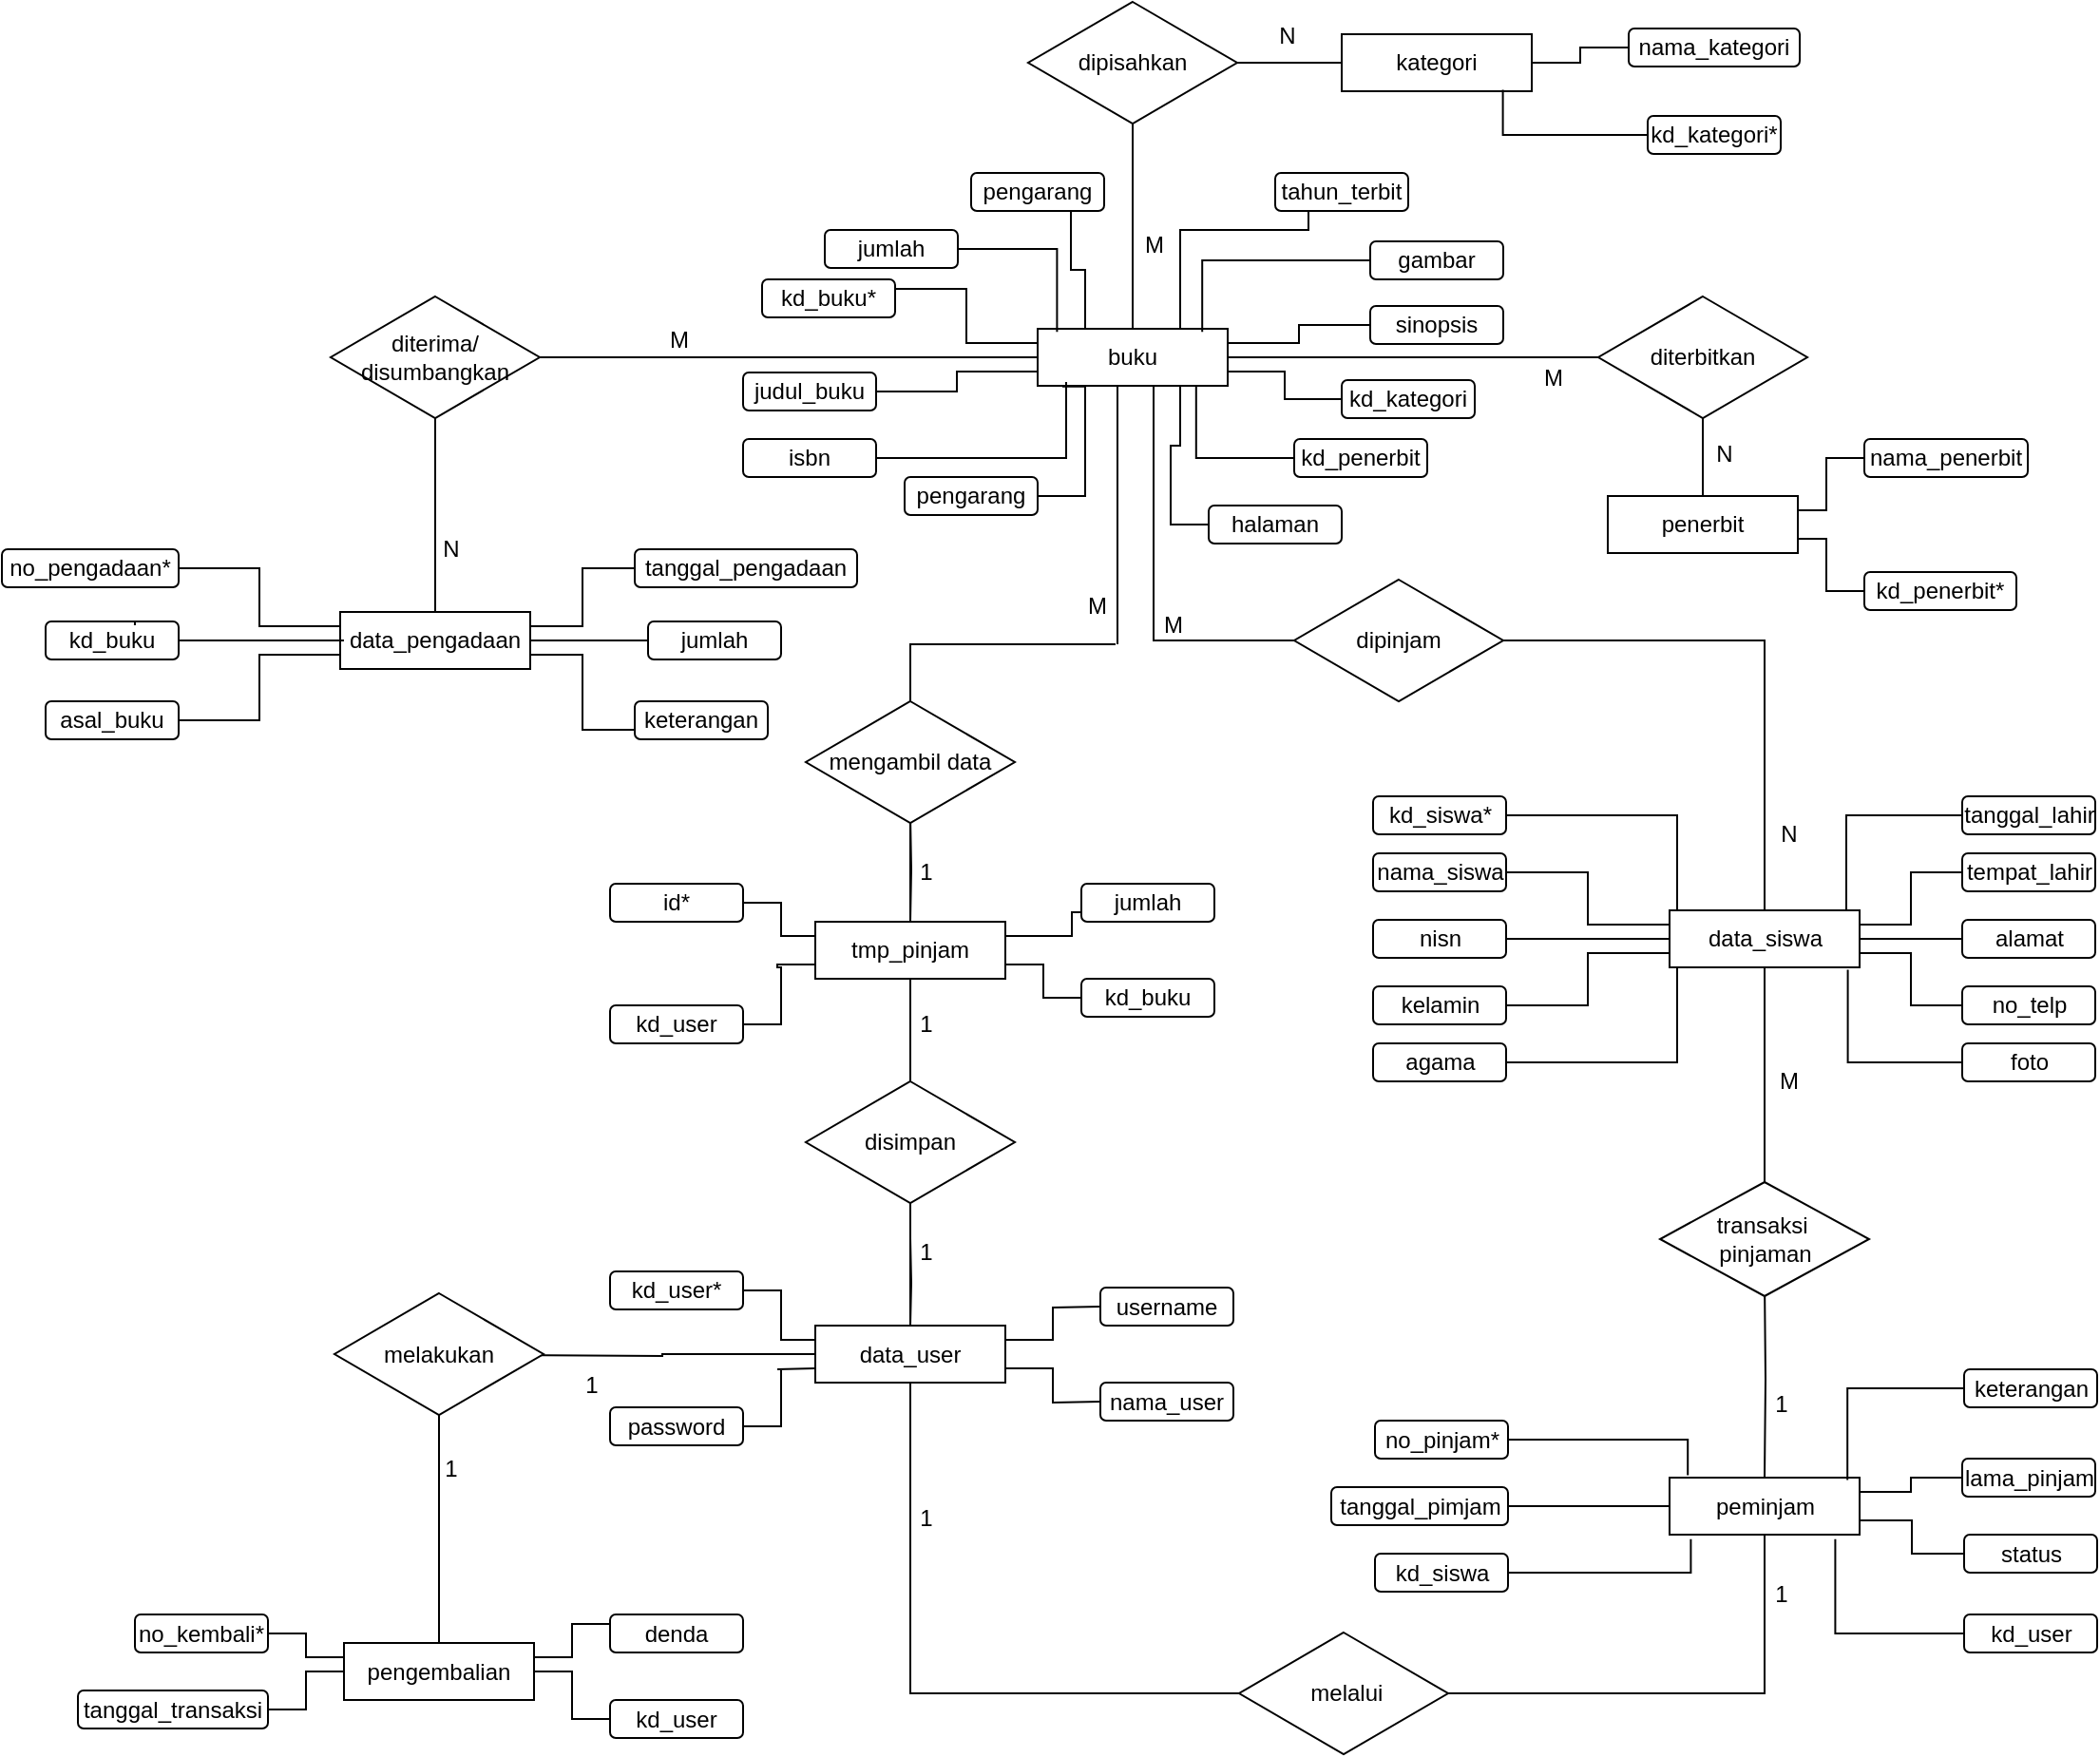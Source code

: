 <mxfile version="15.6.2" type="device"><diagram id="R2lEEEUBdFMjLlhIrx00" name="Page-1"><mxGraphModel dx="1840" dy="600" grid="1" gridSize="10" guides="1" tooltips="1" connect="1" arrows="1" fold="1" page="1" pageScale="1" pageWidth="850" pageHeight="1100" math="0" shadow="0" extFonts="Permanent Marker^https://fonts.googleapis.com/css?family=Permanent+Marker"><root><mxCell id="0"/><mxCell id="1" parent="0"/><mxCell id="CebXeHhQMVpKrzS1CbZh-224" value="penerbit" style="rounded=0;whiteSpace=wrap;html=1;" vertex="1" parent="1"><mxGeometry x="499" y="282" width="100" height="30" as="geometry"/></mxCell><mxCell id="CebXeHhQMVpKrzS1CbZh-225" style="edgeStyle=orthogonalEdgeStyle;rounded=0;orthogonalLoop=1;jettySize=auto;html=1;exitX=0;exitY=0.5;exitDx=0;exitDy=0;entryX=1;entryY=0.25;entryDx=0;entryDy=0;endArrow=none;endFill=0;" edge="1" parent="1" source="CebXeHhQMVpKrzS1CbZh-226" target="CebXeHhQMVpKrzS1CbZh-224"><mxGeometry relative="1" as="geometry"/></mxCell><mxCell id="CebXeHhQMVpKrzS1CbZh-226" value="nama_penerbit" style="rounded=1;whiteSpace=wrap;html=1;" vertex="1" parent="1"><mxGeometry x="634" y="252" width="86" height="20" as="geometry"/></mxCell><mxCell id="CebXeHhQMVpKrzS1CbZh-227" style="edgeStyle=orthogonalEdgeStyle;rounded=0;orthogonalLoop=1;jettySize=auto;html=1;exitX=0;exitY=0.5;exitDx=0;exitDy=0;entryX=1;entryY=0.75;entryDx=0;entryDy=0;endArrow=none;endFill=0;" edge="1" parent="1" source="CebXeHhQMVpKrzS1CbZh-228" target="CebXeHhQMVpKrzS1CbZh-224"><mxGeometry relative="1" as="geometry"/></mxCell><mxCell id="CebXeHhQMVpKrzS1CbZh-228" value="kd_penerbit*" style="rounded=1;whiteSpace=wrap;html=1;" vertex="1" parent="1"><mxGeometry x="634" y="322" width="80" height="20" as="geometry"/></mxCell><mxCell id="CebXeHhQMVpKrzS1CbZh-229" style="edgeStyle=orthogonalEdgeStyle;rounded=0;orthogonalLoop=1;jettySize=auto;html=1;exitX=1;exitY=0.5;exitDx=0;exitDy=0;entryX=0;entryY=0.5;entryDx=0;entryDy=0;endArrow=none;endFill=0;" edge="1" parent="1" source="CebXeHhQMVpKrzS1CbZh-234" target="CebXeHhQMVpKrzS1CbZh-266"><mxGeometry relative="1" as="geometry"/></mxCell><mxCell id="CebXeHhQMVpKrzS1CbZh-230" style="edgeStyle=orthogonalEdgeStyle;rounded=0;orthogonalLoop=1;jettySize=auto;html=1;exitX=0;exitY=0.5;exitDx=0;exitDy=0;entryX=1;entryY=0.5;entryDx=0;entryDy=0;endArrow=none;endFill=0;" edge="1" parent="1" source="CebXeHhQMVpKrzS1CbZh-234" target="CebXeHhQMVpKrzS1CbZh-283"><mxGeometry relative="1" as="geometry"/></mxCell><mxCell id="CebXeHhQMVpKrzS1CbZh-231" style="edgeStyle=orthogonalEdgeStyle;rounded=0;orthogonalLoop=1;jettySize=auto;html=1;exitX=0.5;exitY=0;exitDx=0;exitDy=0;endArrow=none;endFill=0;entryX=0.5;entryY=1;entryDx=0;entryDy=0;" edge="1" parent="1" source="CebXeHhQMVpKrzS1CbZh-234" target="CebXeHhQMVpKrzS1CbZh-267"><mxGeometry relative="1" as="geometry"><mxPoint x="260" y="36" as="targetPoint"/></mxGeometry></mxCell><mxCell id="CebXeHhQMVpKrzS1CbZh-232" style="edgeStyle=orthogonalEdgeStyle;rounded=0;orthogonalLoop=1;jettySize=auto;html=1;exitX=0.75;exitY=1;exitDx=0;exitDy=0;entryX=0;entryY=0.5;entryDx=0;entryDy=0;endArrow=none;endFill=0;" edge="1" parent="1" source="CebXeHhQMVpKrzS1CbZh-234" target="CebXeHhQMVpKrzS1CbZh-239"><mxGeometry relative="1" as="geometry"/></mxCell><mxCell id="CebXeHhQMVpKrzS1CbZh-290" style="edgeStyle=orthogonalEdgeStyle;rounded=0;orthogonalLoop=1;jettySize=auto;html=1;exitX=0.5;exitY=1;exitDx=0;exitDy=0;endArrow=none;endFill=0;" edge="1" parent="1"><mxGeometry relative="1" as="geometry"><mxPoint x="241" y="360" as="targetPoint"/><mxPoint x="241" y="224" as="sourcePoint"/></mxGeometry></mxCell><mxCell id="CebXeHhQMVpKrzS1CbZh-415" style="edgeStyle=orthogonalEdgeStyle;rounded=0;orthogonalLoop=1;jettySize=auto;html=1;exitX=0.5;exitY=1;exitDx=0;exitDy=0;entryX=0;entryY=0.5;entryDx=0;entryDy=0;endArrow=none;endFill=0;" edge="1" parent="1" source="CebXeHhQMVpKrzS1CbZh-234" target="CebXeHhQMVpKrzS1CbZh-285"><mxGeometry relative="1" as="geometry"><Array as="points"><mxPoint x="260" y="224"/><mxPoint x="260" y="358"/></Array></mxGeometry></mxCell><mxCell id="CebXeHhQMVpKrzS1CbZh-234" value="buku" style="rounded=0;whiteSpace=wrap;html=1;" vertex="1" parent="1"><mxGeometry x="199" y="194" width="100" height="30" as="geometry"/></mxCell><mxCell id="CebXeHhQMVpKrzS1CbZh-235" style="edgeStyle=orthogonalEdgeStyle;rounded=0;orthogonalLoop=1;jettySize=auto;html=1;exitX=1;exitY=0.5;exitDx=0;exitDy=0;entryX=0.102;entryY=0.053;entryDx=0;entryDy=0;entryPerimeter=0;endArrow=none;endFill=0;" edge="1" parent="1" source="CebXeHhQMVpKrzS1CbZh-236" target="CebXeHhQMVpKrzS1CbZh-234"><mxGeometry relative="1" as="geometry"/></mxCell><mxCell id="CebXeHhQMVpKrzS1CbZh-236" value="jumlah" style="rounded=1;whiteSpace=wrap;html=1;" vertex="1" parent="1"><mxGeometry x="87" y="142" width="70" height="20" as="geometry"/></mxCell><mxCell id="CebXeHhQMVpKrzS1CbZh-237" style="edgeStyle=orthogonalEdgeStyle;rounded=0;orthogonalLoop=1;jettySize=auto;html=1;exitX=0.75;exitY=1;exitDx=0;exitDy=0;entryX=0.25;entryY=0;entryDx=0;entryDy=0;endArrow=none;endFill=0;" edge="1" parent="1" source="CebXeHhQMVpKrzS1CbZh-238" target="CebXeHhQMVpKrzS1CbZh-234"><mxGeometry relative="1" as="geometry"/></mxCell><mxCell id="CebXeHhQMVpKrzS1CbZh-238" value="pengarang" style="rounded=1;whiteSpace=wrap;html=1;" vertex="1" parent="1"><mxGeometry x="164" y="112" width="70" height="20" as="geometry"/></mxCell><mxCell id="CebXeHhQMVpKrzS1CbZh-239" value="halaman" style="rounded=1;whiteSpace=wrap;html=1;" vertex="1" parent="1"><mxGeometry x="289" y="287" width="70" height="20" as="geometry"/></mxCell><mxCell id="CebXeHhQMVpKrzS1CbZh-240" style="edgeStyle=orthogonalEdgeStyle;rounded=0;orthogonalLoop=1;jettySize=auto;html=1;exitX=0.25;exitY=1;exitDx=0;exitDy=0;entryX=0.75;entryY=0;entryDx=0;entryDy=0;endArrow=none;endFill=0;" edge="1" parent="1" source="CebXeHhQMVpKrzS1CbZh-241" target="CebXeHhQMVpKrzS1CbZh-234"><mxGeometry relative="1" as="geometry"><Array as="points"><mxPoint x="342" y="142"/><mxPoint x="274" y="142"/></Array></mxGeometry></mxCell><mxCell id="CebXeHhQMVpKrzS1CbZh-241" value="tahun_terbit" style="rounded=1;whiteSpace=wrap;html=1;" vertex="1" parent="1"><mxGeometry x="324" y="112" width="70" height="20" as="geometry"/></mxCell><mxCell id="CebXeHhQMVpKrzS1CbZh-242" style="edgeStyle=orthogonalEdgeStyle;rounded=0;orthogonalLoop=1;jettySize=auto;html=1;exitX=0;exitY=0.5;exitDx=0;exitDy=0;entryX=1;entryY=0.75;entryDx=0;entryDy=0;endArrow=none;endFill=0;" edge="1" parent="1" source="CebXeHhQMVpKrzS1CbZh-243" target="CebXeHhQMVpKrzS1CbZh-234"><mxGeometry relative="1" as="geometry"/></mxCell><mxCell id="CebXeHhQMVpKrzS1CbZh-243" value="kd_kategori" style="rounded=1;whiteSpace=wrap;html=1;" vertex="1" parent="1"><mxGeometry x="359" y="221" width="70" height="20" as="geometry"/></mxCell><mxCell id="CebXeHhQMVpKrzS1CbZh-244" style="edgeStyle=orthogonalEdgeStyle;rounded=0;orthogonalLoop=1;jettySize=auto;html=1;exitX=1;exitY=0.25;exitDx=0;exitDy=0;entryX=0;entryY=0.25;entryDx=0;entryDy=0;endArrow=none;endFill=0;" edge="1" parent="1" source="CebXeHhQMVpKrzS1CbZh-245" target="CebXeHhQMVpKrzS1CbZh-234"><mxGeometry relative="1" as="geometry"/></mxCell><mxCell id="CebXeHhQMVpKrzS1CbZh-245" value="kd_buku*" style="rounded=1;whiteSpace=wrap;html=1;" vertex="1" parent="1"><mxGeometry x="54" y="168" width="70" height="20" as="geometry"/></mxCell><mxCell id="CebXeHhQMVpKrzS1CbZh-246" style="edgeStyle=orthogonalEdgeStyle;rounded=0;orthogonalLoop=1;jettySize=auto;html=1;exitX=1;exitY=0.5;exitDx=0;exitDy=0;entryX=0.13;entryY=1.013;entryDx=0;entryDy=0;entryPerimeter=0;endArrow=none;endFill=0;" edge="1" parent="1" source="CebXeHhQMVpKrzS1CbZh-247" target="CebXeHhQMVpKrzS1CbZh-234"><mxGeometry relative="1" as="geometry"><Array as="points"><mxPoint x="224" y="282"/><mxPoint x="224" y="224"/></Array></mxGeometry></mxCell><mxCell id="CebXeHhQMVpKrzS1CbZh-247" value="pengarang" style="rounded=1;whiteSpace=wrap;html=1;" vertex="1" parent="1"><mxGeometry x="129" y="272" width="70" height="20" as="geometry"/></mxCell><mxCell id="CebXeHhQMVpKrzS1CbZh-248" style="edgeStyle=orthogonalEdgeStyle;rounded=0;orthogonalLoop=1;jettySize=auto;html=1;exitX=1;exitY=0.5;exitDx=0;exitDy=0;entryX=0;entryY=0.75;entryDx=0;entryDy=0;endArrow=none;endFill=0;" edge="1" parent="1" source="CebXeHhQMVpKrzS1CbZh-249" target="CebXeHhQMVpKrzS1CbZh-234"><mxGeometry relative="1" as="geometry"/></mxCell><mxCell id="CebXeHhQMVpKrzS1CbZh-249" value="judul_buku" style="rounded=1;whiteSpace=wrap;html=1;" vertex="1" parent="1"><mxGeometry x="44" y="217" width="70" height="20" as="geometry"/></mxCell><mxCell id="CebXeHhQMVpKrzS1CbZh-250" style="edgeStyle=orthogonalEdgeStyle;rounded=0;orthogonalLoop=1;jettySize=auto;html=1;exitX=1;exitY=0.5;exitDx=0;exitDy=0;entryX=0.15;entryY=0.933;entryDx=0;entryDy=0;entryPerimeter=0;endArrow=none;endFill=0;" edge="1" parent="1" source="CebXeHhQMVpKrzS1CbZh-251" target="CebXeHhQMVpKrzS1CbZh-234"><mxGeometry relative="1" as="geometry"/></mxCell><mxCell id="CebXeHhQMVpKrzS1CbZh-251" value="isbn" style="rounded=1;whiteSpace=wrap;html=1;" vertex="1" parent="1"><mxGeometry x="44" y="252" width="70" height="20" as="geometry"/></mxCell><mxCell id="CebXeHhQMVpKrzS1CbZh-252" style="edgeStyle=orthogonalEdgeStyle;rounded=0;orthogonalLoop=1;jettySize=auto;html=1;exitX=0.5;exitY=1;exitDx=0;exitDy=0;endArrow=none;endFill=0;" edge="1" parent="1" source="CebXeHhQMVpKrzS1CbZh-247" target="CebXeHhQMVpKrzS1CbZh-247"><mxGeometry relative="1" as="geometry"/></mxCell><mxCell id="CebXeHhQMVpKrzS1CbZh-253" style="edgeStyle=orthogonalEdgeStyle;rounded=0;orthogonalLoop=1;jettySize=auto;html=1;exitX=0;exitY=0.5;exitDx=0;exitDy=0;entryX=0.866;entryY=0.053;entryDx=0;entryDy=0;entryPerimeter=0;endArrow=none;endFill=0;" edge="1" parent="1" source="CebXeHhQMVpKrzS1CbZh-254" target="CebXeHhQMVpKrzS1CbZh-234"><mxGeometry relative="1" as="geometry"/></mxCell><mxCell id="CebXeHhQMVpKrzS1CbZh-254" value="gambar" style="rounded=1;whiteSpace=wrap;html=1;" vertex="1" parent="1"><mxGeometry x="374" y="148" width="70" height="20" as="geometry"/></mxCell><mxCell id="CebXeHhQMVpKrzS1CbZh-255" style="edgeStyle=orthogonalEdgeStyle;rounded=0;orthogonalLoop=1;jettySize=auto;html=1;exitX=0;exitY=0.5;exitDx=0;exitDy=0;entryX=0.834;entryY=0.987;entryDx=0;entryDy=0;entryPerimeter=0;endArrow=none;endFill=0;" edge="1" parent="1" source="CebXeHhQMVpKrzS1CbZh-256" target="CebXeHhQMVpKrzS1CbZh-234"><mxGeometry relative="1" as="geometry"/></mxCell><mxCell id="CebXeHhQMVpKrzS1CbZh-256" value="kd_penerbit" style="rounded=1;whiteSpace=wrap;html=1;" vertex="1" parent="1"><mxGeometry x="334" y="252" width="70" height="20" as="geometry"/></mxCell><mxCell id="CebXeHhQMVpKrzS1CbZh-257" style="edgeStyle=orthogonalEdgeStyle;rounded=0;orthogonalLoop=1;jettySize=auto;html=1;exitX=0;exitY=0.5;exitDx=0;exitDy=0;entryX=1;entryY=0.25;entryDx=0;entryDy=0;endArrow=none;endFill=0;" edge="1" parent="1" source="CebXeHhQMVpKrzS1CbZh-258" target="CebXeHhQMVpKrzS1CbZh-234"><mxGeometry relative="1" as="geometry"/></mxCell><mxCell id="CebXeHhQMVpKrzS1CbZh-258" value="sinopsis" style="rounded=1;whiteSpace=wrap;html=1;" vertex="1" parent="1"><mxGeometry x="374" y="182" width="70" height="20" as="geometry"/></mxCell><mxCell id="CebXeHhQMVpKrzS1CbZh-259" style="edgeStyle=orthogonalEdgeStyle;rounded=0;orthogonalLoop=1;jettySize=auto;html=1;exitX=0;exitY=0.5;exitDx=0;exitDy=0;endArrow=none;endFill=0;" edge="1" parent="1" source="CebXeHhQMVpKrzS1CbZh-260" target="CebXeHhQMVpKrzS1CbZh-267"><mxGeometry relative="1" as="geometry"/></mxCell><mxCell id="CebXeHhQMVpKrzS1CbZh-260" value="kategori" style="rounded=0;whiteSpace=wrap;html=1;" vertex="1" parent="1"><mxGeometry x="359" y="39" width="100" height="30" as="geometry"/></mxCell><mxCell id="CebXeHhQMVpKrzS1CbZh-261" style="edgeStyle=orthogonalEdgeStyle;rounded=0;orthogonalLoop=1;jettySize=auto;html=1;exitX=0;exitY=0.5;exitDx=0;exitDy=0;entryX=1;entryY=0.5;entryDx=0;entryDy=0;endArrow=none;endFill=0;" edge="1" parent="1" source="CebXeHhQMVpKrzS1CbZh-262" target="CebXeHhQMVpKrzS1CbZh-260"><mxGeometry relative="1" as="geometry"/></mxCell><mxCell id="CebXeHhQMVpKrzS1CbZh-262" value="nama_kategori" style="rounded=1;whiteSpace=wrap;html=1;" vertex="1" parent="1"><mxGeometry x="510" y="36" width="90" height="20" as="geometry"/></mxCell><mxCell id="CebXeHhQMVpKrzS1CbZh-263" style="edgeStyle=orthogonalEdgeStyle;rounded=0;orthogonalLoop=1;jettySize=auto;html=1;exitX=0;exitY=0.5;exitDx=0;exitDy=0;entryX=0.848;entryY=0.973;entryDx=0;entryDy=0;entryPerimeter=0;endArrow=none;endFill=0;" edge="1" parent="1" source="CebXeHhQMVpKrzS1CbZh-264" target="CebXeHhQMVpKrzS1CbZh-260"><mxGeometry relative="1" as="geometry"/></mxCell><mxCell id="CebXeHhQMVpKrzS1CbZh-264" value="kd_kategori*" style="rounded=1;whiteSpace=wrap;html=1;" vertex="1" parent="1"><mxGeometry x="520" y="82" width="70" height="20" as="geometry"/></mxCell><mxCell id="CebXeHhQMVpKrzS1CbZh-265" style="edgeStyle=orthogonalEdgeStyle;rounded=0;orthogonalLoop=1;jettySize=auto;html=1;exitX=0.5;exitY=1;exitDx=0;exitDy=0;endArrow=none;endFill=0;" edge="1" parent="1" source="CebXeHhQMVpKrzS1CbZh-266" target="CebXeHhQMVpKrzS1CbZh-224"><mxGeometry relative="1" as="geometry"/></mxCell><mxCell id="CebXeHhQMVpKrzS1CbZh-266" value="diterbitkan" style="rhombus;whiteSpace=wrap;html=1;" vertex="1" parent="1"><mxGeometry x="494" y="177" width="110" height="64" as="geometry"/></mxCell><mxCell id="CebXeHhQMVpKrzS1CbZh-267" value="dipisahkan" style="rhombus;whiteSpace=wrap;html=1;" vertex="1" parent="1"><mxGeometry x="194" y="22" width="110" height="64" as="geometry"/></mxCell><mxCell id="CebXeHhQMVpKrzS1CbZh-268" value="data_pengadaan" style="rounded=0;whiteSpace=wrap;html=1;" vertex="1" parent="1"><mxGeometry x="-168" y="343" width="100" height="30" as="geometry"/></mxCell><mxCell id="CebXeHhQMVpKrzS1CbZh-269" style="edgeStyle=orthogonalEdgeStyle;rounded=0;orthogonalLoop=1;jettySize=auto;html=1;exitX=1;exitY=0.5;exitDx=0;exitDy=0;entryX=0;entryY=0.25;entryDx=0;entryDy=0;endArrow=none;endFill=0;" edge="1" parent="1" source="CebXeHhQMVpKrzS1CbZh-270" target="CebXeHhQMVpKrzS1CbZh-268"><mxGeometry relative="1" as="geometry"/></mxCell><mxCell id="CebXeHhQMVpKrzS1CbZh-270" value="no_pengadaan*" style="rounded=1;whiteSpace=wrap;html=1;" vertex="1" parent="1"><mxGeometry x="-346" y="310" width="93" height="20" as="geometry"/></mxCell><mxCell id="CebXeHhQMVpKrzS1CbZh-271" style="edgeStyle=orthogonalEdgeStyle;rounded=0;orthogonalLoop=1;jettySize=auto;html=1;exitX=1;exitY=0.5;exitDx=0;exitDy=0;endArrow=none;endFill=0;" edge="1" parent="1" source="CebXeHhQMVpKrzS1CbZh-272"><mxGeometry relative="1" as="geometry"><mxPoint x="-166" y="358" as="targetPoint"/></mxGeometry></mxCell><mxCell id="CebXeHhQMVpKrzS1CbZh-272" value="kd_buku" style="rounded=1;whiteSpace=wrap;html=1;" vertex="1" parent="1"><mxGeometry x="-323" y="348" width="70" height="20" as="geometry"/></mxCell><mxCell id="CebXeHhQMVpKrzS1CbZh-273" style="edgeStyle=orthogonalEdgeStyle;rounded=0;orthogonalLoop=1;jettySize=auto;html=1;exitX=1;exitY=0.5;exitDx=0;exitDy=0;entryX=0;entryY=0.75;entryDx=0;entryDy=0;endArrow=none;endFill=0;" edge="1" parent="1" source="CebXeHhQMVpKrzS1CbZh-274" target="CebXeHhQMVpKrzS1CbZh-268"><mxGeometry relative="1" as="geometry"/></mxCell><mxCell id="CebXeHhQMVpKrzS1CbZh-274" value="asal_buku" style="rounded=1;whiteSpace=wrap;html=1;" vertex="1" parent="1"><mxGeometry x="-323" y="390" width="70" height="20" as="geometry"/></mxCell><mxCell id="CebXeHhQMVpKrzS1CbZh-275" style="edgeStyle=orthogonalEdgeStyle;rounded=0;orthogonalLoop=1;jettySize=auto;html=1;exitX=0;exitY=0.5;exitDx=0;exitDy=0;entryX=1;entryY=0.25;entryDx=0;entryDy=0;endArrow=none;endFill=0;" edge="1" parent="1" source="CebXeHhQMVpKrzS1CbZh-276" target="CebXeHhQMVpKrzS1CbZh-268"><mxGeometry relative="1" as="geometry"/></mxCell><mxCell id="CebXeHhQMVpKrzS1CbZh-276" value="tanggal_pengadaan" style="rounded=1;whiteSpace=wrap;html=1;" vertex="1" parent="1"><mxGeometry x="-13" y="310" width="117" height="20" as="geometry"/></mxCell><mxCell id="CebXeHhQMVpKrzS1CbZh-277" style="edgeStyle=orthogonalEdgeStyle;rounded=0;orthogonalLoop=1;jettySize=auto;html=1;exitX=0;exitY=0.5;exitDx=0;exitDy=0;entryX=1;entryY=0.5;entryDx=0;entryDy=0;endArrow=none;endFill=0;" edge="1" parent="1" source="CebXeHhQMVpKrzS1CbZh-278" target="CebXeHhQMVpKrzS1CbZh-268"><mxGeometry relative="1" as="geometry"/></mxCell><mxCell id="CebXeHhQMVpKrzS1CbZh-278" value="jumlah" style="rounded=1;whiteSpace=wrap;html=1;" vertex="1" parent="1"><mxGeometry x="-6" y="348" width="70" height="20" as="geometry"/></mxCell><mxCell id="CebXeHhQMVpKrzS1CbZh-279" style="edgeStyle=orthogonalEdgeStyle;rounded=0;orthogonalLoop=1;jettySize=auto;html=1;exitX=0;exitY=0.75;exitDx=0;exitDy=0;entryX=1;entryY=0.75;entryDx=0;entryDy=0;endArrow=none;endFill=0;" edge="1" parent="1" source="CebXeHhQMVpKrzS1CbZh-280" target="CebXeHhQMVpKrzS1CbZh-268"><mxGeometry relative="1" as="geometry"/></mxCell><mxCell id="CebXeHhQMVpKrzS1CbZh-280" value="keterangan" style="rounded=1;whiteSpace=wrap;html=1;" vertex="1" parent="1"><mxGeometry x="-13" y="390" width="70" height="20" as="geometry"/></mxCell><mxCell id="CebXeHhQMVpKrzS1CbZh-281" style="edgeStyle=orthogonalEdgeStyle;rounded=0;orthogonalLoop=1;jettySize=auto;html=1;exitX=0.75;exitY=0;exitDx=0;exitDy=0;entryX=0.671;entryY=0.1;entryDx=0;entryDy=0;entryPerimeter=0;endArrow=none;endFill=0;" edge="1" parent="1" source="CebXeHhQMVpKrzS1CbZh-272" target="CebXeHhQMVpKrzS1CbZh-272"><mxGeometry relative="1" as="geometry"/></mxCell><mxCell id="CebXeHhQMVpKrzS1CbZh-282" style="edgeStyle=orthogonalEdgeStyle;rounded=0;orthogonalLoop=1;jettySize=auto;html=1;exitX=0.5;exitY=1;exitDx=0;exitDy=0;endArrow=none;endFill=0;" edge="1" parent="1" source="CebXeHhQMVpKrzS1CbZh-283" target="CebXeHhQMVpKrzS1CbZh-268"><mxGeometry relative="1" as="geometry"/></mxCell><mxCell id="CebXeHhQMVpKrzS1CbZh-283" value="diterima/&lt;br&gt;disumbangkan" style="rhombus;whiteSpace=wrap;html=1;" vertex="1" parent="1"><mxGeometry x="-173" y="177" width="110" height="64" as="geometry"/></mxCell><mxCell id="CebXeHhQMVpKrzS1CbZh-284" style="edgeStyle=orthogonalEdgeStyle;rounded=0;orthogonalLoop=1;jettySize=auto;html=1;exitX=0.5;exitY=1;exitDx=0;exitDy=0;endArrow=none;endFill=0;" edge="1" parent="1" source="CebXeHhQMVpKrzS1CbZh-239" target="CebXeHhQMVpKrzS1CbZh-239"><mxGeometry relative="1" as="geometry"/></mxCell><mxCell id="CebXeHhQMVpKrzS1CbZh-344" style="edgeStyle=orthogonalEdgeStyle;rounded=0;orthogonalLoop=1;jettySize=auto;html=1;exitX=1;exitY=0.5;exitDx=0;exitDy=0;entryX=0.5;entryY=0;entryDx=0;entryDy=0;endArrow=none;endFill=0;" edge="1" parent="1" source="CebXeHhQMVpKrzS1CbZh-285" target="CebXeHhQMVpKrzS1CbZh-305"><mxGeometry relative="1" as="geometry"/></mxCell><mxCell id="CebXeHhQMVpKrzS1CbZh-285" value="dipinjam" style="rhombus;whiteSpace=wrap;html=1;" vertex="1" parent="1"><mxGeometry x="334" y="326" width="110" height="64" as="geometry"/></mxCell><mxCell id="CebXeHhQMVpKrzS1CbZh-366" style="edgeStyle=orthogonalEdgeStyle;rounded=0;orthogonalLoop=1;jettySize=auto;html=1;exitX=0.5;exitY=1;exitDx=0;exitDy=0;entryX=0.5;entryY=0;entryDx=0;entryDy=0;endArrow=none;endFill=0;" edge="1" parent="1" source="CebXeHhQMVpKrzS1CbZh-292" target="CebXeHhQMVpKrzS1CbZh-365"><mxGeometry relative="1" as="geometry"/></mxCell><mxCell id="CebXeHhQMVpKrzS1CbZh-398" value="" style="edgeStyle=orthogonalEdgeStyle;rounded=0;orthogonalLoop=1;jettySize=auto;html=1;endArrow=none;endFill=0;" edge="1" parent="1" source="CebXeHhQMVpKrzS1CbZh-292" target="CebXeHhQMVpKrzS1CbZh-300"><mxGeometry relative="1" as="geometry"/></mxCell><mxCell id="CebXeHhQMVpKrzS1CbZh-292" value="tmp_pinjam" style="rounded=0;whiteSpace=wrap;html=1;" vertex="1" parent="1"><mxGeometry x="82" y="506" width="100" height="30" as="geometry"/></mxCell><mxCell id="CebXeHhQMVpKrzS1CbZh-400" style="edgeStyle=orthogonalEdgeStyle;rounded=0;orthogonalLoop=1;jettySize=auto;html=1;exitX=1;exitY=0.5;exitDx=0;exitDy=0;entryX=0;entryY=0.25;entryDx=0;entryDy=0;endArrow=none;endFill=0;" edge="1" parent="1" source="CebXeHhQMVpKrzS1CbZh-294" target="CebXeHhQMVpKrzS1CbZh-292"><mxGeometry relative="1" as="geometry"/></mxCell><mxCell id="CebXeHhQMVpKrzS1CbZh-294" value="id*" style="rounded=1;whiteSpace=wrap;html=1;" vertex="1" parent="1"><mxGeometry x="-26" y="486" width="70" height="20" as="geometry"/></mxCell><mxCell id="CebXeHhQMVpKrzS1CbZh-401" style="edgeStyle=orthogonalEdgeStyle;rounded=0;orthogonalLoop=1;jettySize=auto;html=1;exitX=1;exitY=0.5;exitDx=0;exitDy=0;entryX=0;entryY=0.75;entryDx=0;entryDy=0;endArrow=none;endFill=0;" edge="1" parent="1" source="CebXeHhQMVpKrzS1CbZh-295" target="CebXeHhQMVpKrzS1CbZh-292"><mxGeometry relative="1" as="geometry"/></mxCell><mxCell id="CebXeHhQMVpKrzS1CbZh-295" value="kd_user" style="rounded=1;whiteSpace=wrap;html=1;" vertex="1" parent="1"><mxGeometry x="-26" y="550" width="70" height="20" as="geometry"/></mxCell><mxCell id="CebXeHhQMVpKrzS1CbZh-296" style="edgeStyle=orthogonalEdgeStyle;rounded=0;orthogonalLoop=1;jettySize=auto;html=1;exitX=0;exitY=0.25;exitDx=0;exitDy=0;entryX=1;entryY=0.25;entryDx=0;entryDy=0;endArrow=none;endFill=0;" edge="1" parent="1" source="CebXeHhQMVpKrzS1CbZh-297" target="CebXeHhQMVpKrzS1CbZh-292"><mxGeometry relative="1" as="geometry"><Array as="points"><mxPoint x="252" y="501"/><mxPoint x="217" y="501"/><mxPoint x="217" y="514"/></Array></mxGeometry></mxCell><mxCell id="CebXeHhQMVpKrzS1CbZh-297" value="jumlah" style="rounded=1;whiteSpace=wrap;html=1;" vertex="1" parent="1"><mxGeometry x="222" y="486" width="70" height="20" as="geometry"/></mxCell><mxCell id="CebXeHhQMVpKrzS1CbZh-298" style="edgeStyle=orthogonalEdgeStyle;rounded=0;orthogonalLoop=1;jettySize=auto;html=1;exitX=0;exitY=0.5;exitDx=0;exitDy=0;entryX=1;entryY=0.75;entryDx=0;entryDy=0;endArrow=none;endFill=0;" edge="1" parent="1" source="CebXeHhQMVpKrzS1CbZh-299" target="CebXeHhQMVpKrzS1CbZh-292"><mxGeometry relative="1" as="geometry"/></mxCell><mxCell id="CebXeHhQMVpKrzS1CbZh-299" value="kd_buku" style="rounded=1;whiteSpace=wrap;html=1;" vertex="1" parent="1"><mxGeometry x="222" y="536" width="70" height="20" as="geometry"/></mxCell><mxCell id="CebXeHhQMVpKrzS1CbZh-301" style="edgeStyle=orthogonalEdgeStyle;rounded=0;orthogonalLoop=1;jettySize=auto;html=1;exitX=0.5;exitY=1;exitDx=0;exitDy=0;entryX=0.5;entryY=0;entryDx=0;entryDy=0;endArrow=none;endFill=0;" edge="1" parent="1" target="CebXeHhQMVpKrzS1CbZh-292"><mxGeometry relative="1" as="geometry"><mxPoint x="132" y="450" as="sourcePoint"/></mxGeometry></mxCell><mxCell id="CebXeHhQMVpKrzS1CbZh-302" style="edgeStyle=orthogonalEdgeStyle;rounded=0;orthogonalLoop=1;jettySize=auto;html=1;exitX=0.5;exitY=0;exitDx=0;exitDy=0;endArrow=none;endFill=0;" edge="1" parent="1" source="CebXeHhQMVpKrzS1CbZh-300"><mxGeometry relative="1" as="geometry"><mxPoint x="240" y="360" as="targetPoint"/><Array as="points"><mxPoint x="132" y="360"/></Array></mxGeometry></mxCell><mxCell id="CebXeHhQMVpKrzS1CbZh-300" value="mengambil data" style="rhombus;whiteSpace=wrap;html=1;" vertex="1" parent="1"><mxGeometry x="77" y="390" width="110" height="64" as="geometry"/></mxCell><mxCell id="CebXeHhQMVpKrzS1CbZh-303" style="edgeStyle=orthogonalEdgeStyle;rounded=0;orthogonalLoop=1;jettySize=auto;html=1;exitX=0.5;exitY=1;exitDx=0;exitDy=0;endArrow=none;endFill=0;startArrow=none;" edge="1" parent="1" source="CebXeHhQMVpKrzS1CbZh-305"><mxGeometry relative="1" as="geometry"><mxPoint x="580.5" y="510" as="targetPoint"/></mxGeometry></mxCell><mxCell id="CebXeHhQMVpKrzS1CbZh-304" style="edgeStyle=orthogonalEdgeStyle;rounded=0;orthogonalLoop=1;jettySize=auto;html=1;entryX=0.5;entryY=0;entryDx=0;entryDy=0;endArrow=none;endFill=0;" edge="1" parent="1" source="CebXeHhQMVpKrzS1CbZh-305" target="CebXeHhQMVpKrzS1CbZh-327"><mxGeometry relative="1" as="geometry"/></mxCell><mxCell id="CebXeHhQMVpKrzS1CbZh-305" value="data_siswa" style="rounded=0;whiteSpace=wrap;html=1;" vertex="1" parent="1"><mxGeometry x="531.5" y="500" width="100" height="30" as="geometry"/></mxCell><mxCell id="CebXeHhQMVpKrzS1CbZh-306" style="edgeStyle=orthogonalEdgeStyle;rounded=0;orthogonalLoop=1;jettySize=auto;html=1;exitX=1;exitY=0.5;exitDx=0;exitDy=0;endArrow=none;endFill=0;" edge="1" parent="1" source="CebXeHhQMVpKrzS1CbZh-307"><mxGeometry relative="1" as="geometry"><mxPoint x="535.5" y="500" as="targetPoint"/><Array as="points"><mxPoint x="535.5" y="450"/></Array></mxGeometry></mxCell><mxCell id="CebXeHhQMVpKrzS1CbZh-307" value="kd_siswa*" style="rounded=1;whiteSpace=wrap;html=1;" vertex="1" parent="1"><mxGeometry x="375.5" y="440" width="70" height="20" as="geometry"/></mxCell><mxCell id="CebXeHhQMVpKrzS1CbZh-308" style="edgeStyle=orthogonalEdgeStyle;rounded=0;orthogonalLoop=1;jettySize=auto;html=1;exitX=1;exitY=0.5;exitDx=0;exitDy=0;endArrow=none;endFill=0;" edge="1" parent="1" source="CebXeHhQMVpKrzS1CbZh-309" target="CebXeHhQMVpKrzS1CbZh-305"><mxGeometry relative="1" as="geometry"/></mxCell><mxCell id="CebXeHhQMVpKrzS1CbZh-309" value="nisn" style="rounded=1;whiteSpace=wrap;html=1;" vertex="1" parent="1"><mxGeometry x="375.5" y="505" width="70" height="20" as="geometry"/></mxCell><mxCell id="CebXeHhQMVpKrzS1CbZh-310" style="edgeStyle=orthogonalEdgeStyle;rounded=0;orthogonalLoop=1;jettySize=auto;html=1;exitX=1;exitY=0.5;exitDx=0;exitDy=0;entryX=0;entryY=0.75;entryDx=0;entryDy=0;endArrow=none;endFill=0;" edge="1" parent="1" source="CebXeHhQMVpKrzS1CbZh-311" target="CebXeHhQMVpKrzS1CbZh-305"><mxGeometry relative="1" as="geometry"/></mxCell><mxCell id="CebXeHhQMVpKrzS1CbZh-311" value="kelamin" style="rounded=1;whiteSpace=wrap;html=1;" vertex="1" parent="1"><mxGeometry x="375.5" y="540" width="70" height="20" as="geometry"/></mxCell><mxCell id="CebXeHhQMVpKrzS1CbZh-312" style="edgeStyle=orthogonalEdgeStyle;rounded=0;orthogonalLoop=1;jettySize=auto;html=1;exitX=1;exitY=0.5;exitDx=0;exitDy=0;entryX=0;entryY=1;entryDx=0;entryDy=0;endArrow=none;endFill=0;" edge="1" parent="1" source="CebXeHhQMVpKrzS1CbZh-313" target="CebXeHhQMVpKrzS1CbZh-305"><mxGeometry relative="1" as="geometry"><Array as="points"><mxPoint x="535.5" y="580"/><mxPoint x="535.5" y="530"/></Array></mxGeometry></mxCell><mxCell id="CebXeHhQMVpKrzS1CbZh-313" value="agama" style="rounded=1;whiteSpace=wrap;html=1;" vertex="1" parent="1"><mxGeometry x="375.5" y="570" width="70" height="20" as="geometry"/></mxCell><mxCell id="CebXeHhQMVpKrzS1CbZh-314" style="edgeStyle=orthogonalEdgeStyle;rounded=0;orthogonalLoop=1;jettySize=auto;html=1;exitX=1;exitY=0.5;exitDx=0;exitDy=0;entryX=0;entryY=0.25;entryDx=0;entryDy=0;endArrow=none;endFill=0;" edge="1" parent="1" source="CebXeHhQMVpKrzS1CbZh-315" target="CebXeHhQMVpKrzS1CbZh-305"><mxGeometry relative="1" as="geometry"/></mxCell><mxCell id="CebXeHhQMVpKrzS1CbZh-315" value="nama_siswa" style="rounded=1;whiteSpace=wrap;html=1;" vertex="1" parent="1"><mxGeometry x="375.5" y="470" width="70" height="20" as="geometry"/></mxCell><mxCell id="CebXeHhQMVpKrzS1CbZh-316" style="edgeStyle=orthogonalEdgeStyle;rounded=0;orthogonalLoop=1;jettySize=auto;html=1;exitX=0;exitY=0.5;exitDx=0;exitDy=0;entryX=1;entryY=0.5;entryDx=0;entryDy=0;endArrow=none;endFill=0;" edge="1" parent="1" source="CebXeHhQMVpKrzS1CbZh-317" target="CebXeHhQMVpKrzS1CbZh-305"><mxGeometry relative="1" as="geometry"/></mxCell><mxCell id="CebXeHhQMVpKrzS1CbZh-317" value="alamat" style="rounded=1;whiteSpace=wrap;html=1;" vertex="1" parent="1"><mxGeometry x="685.5" y="505" width="70" height="20" as="geometry"/></mxCell><mxCell id="CebXeHhQMVpKrzS1CbZh-318" style="edgeStyle=orthogonalEdgeStyle;rounded=0;orthogonalLoop=1;jettySize=auto;html=1;exitX=0;exitY=0.5;exitDx=0;exitDy=0;entryX=1;entryY=0.25;entryDx=0;entryDy=0;endArrow=none;endFill=0;" edge="1" parent="1" source="CebXeHhQMVpKrzS1CbZh-319" target="CebXeHhQMVpKrzS1CbZh-305"><mxGeometry relative="1" as="geometry"/></mxCell><mxCell id="CebXeHhQMVpKrzS1CbZh-319" value="tempat_lahir" style="rounded=1;whiteSpace=wrap;html=1;" vertex="1" parent="1"><mxGeometry x="685.5" y="470" width="70" height="20" as="geometry"/></mxCell><mxCell id="CebXeHhQMVpKrzS1CbZh-320" style="edgeStyle=orthogonalEdgeStyle;rounded=0;orthogonalLoop=1;jettySize=auto;html=1;exitX=0;exitY=0.5;exitDx=0;exitDy=0;entryX=0.93;entryY=0;entryDx=0;entryDy=0;entryPerimeter=0;endArrow=none;endFill=0;" edge="1" parent="1" source="CebXeHhQMVpKrzS1CbZh-321" target="CebXeHhQMVpKrzS1CbZh-305"><mxGeometry relative="1" as="geometry"/></mxCell><mxCell id="CebXeHhQMVpKrzS1CbZh-321" value="tanggal_lahir" style="rounded=1;whiteSpace=wrap;html=1;" vertex="1" parent="1"><mxGeometry x="685.5" y="440" width="70" height="20" as="geometry"/></mxCell><mxCell id="CebXeHhQMVpKrzS1CbZh-322" style="edgeStyle=orthogonalEdgeStyle;rounded=0;orthogonalLoop=1;jettySize=auto;html=1;exitX=0;exitY=0.5;exitDx=0;exitDy=0;entryX=1;entryY=0.75;entryDx=0;entryDy=0;endArrow=none;endFill=0;" edge="1" parent="1" source="CebXeHhQMVpKrzS1CbZh-323" target="CebXeHhQMVpKrzS1CbZh-305"><mxGeometry relative="1" as="geometry"/></mxCell><mxCell id="CebXeHhQMVpKrzS1CbZh-323" value="no_telp" style="rounded=1;whiteSpace=wrap;html=1;" vertex="1" parent="1"><mxGeometry x="685.5" y="540" width="70" height="20" as="geometry"/></mxCell><mxCell id="CebXeHhQMVpKrzS1CbZh-324" style="edgeStyle=orthogonalEdgeStyle;rounded=0;orthogonalLoop=1;jettySize=auto;html=1;exitX=0;exitY=0.5;exitDx=0;exitDy=0;entryX=0.938;entryY=1.04;entryDx=0;entryDy=0;entryPerimeter=0;endArrow=none;endFill=0;" edge="1" parent="1" source="CebXeHhQMVpKrzS1CbZh-325" target="CebXeHhQMVpKrzS1CbZh-305"><mxGeometry relative="1" as="geometry"/></mxCell><mxCell id="CebXeHhQMVpKrzS1CbZh-325" value="foto" style="rounded=1;whiteSpace=wrap;html=1;" vertex="1" parent="1"><mxGeometry x="685.5" y="570" width="70" height="20" as="geometry"/></mxCell><mxCell id="CebXeHhQMVpKrzS1CbZh-363" style="edgeStyle=orthogonalEdgeStyle;rounded=0;orthogonalLoop=1;jettySize=auto;html=1;exitX=0.5;exitY=1;exitDx=0;exitDy=0;entryX=0.5;entryY=0;entryDx=0;entryDy=0;endArrow=none;endFill=0;" edge="1" parent="1" target="CebXeHhQMVpKrzS1CbZh-329"><mxGeometry relative="1" as="geometry"><mxPoint x="581.5" y="694" as="sourcePoint"/></mxGeometry></mxCell><mxCell id="CebXeHhQMVpKrzS1CbZh-327" value="transaksi&amp;nbsp;&lt;br&gt;pinjaman" style="rhombus;whiteSpace=wrap;html=1;" vertex="1" parent="1"><mxGeometry x="526.5" y="643" width="110" height="60" as="geometry"/></mxCell><mxCell id="CebXeHhQMVpKrzS1CbZh-371" style="edgeStyle=orthogonalEdgeStyle;rounded=0;orthogonalLoop=1;jettySize=auto;html=1;exitX=0.5;exitY=1;exitDx=0;exitDy=0;entryX=1;entryY=0.5;entryDx=0;entryDy=0;endArrow=none;endFill=0;" edge="1" parent="1" source="CebXeHhQMVpKrzS1CbZh-329" target="CebXeHhQMVpKrzS1CbZh-370"><mxGeometry relative="1" as="geometry"/></mxCell><mxCell id="CebXeHhQMVpKrzS1CbZh-329" value="peminjam" style="rounded=0;whiteSpace=wrap;html=1;" vertex="1" parent="1"><mxGeometry x="531.5" y="798.5" width="100" height="30" as="geometry"/></mxCell><mxCell id="CebXeHhQMVpKrzS1CbZh-330" style="edgeStyle=orthogonalEdgeStyle;rounded=0;orthogonalLoop=1;jettySize=auto;html=1;exitX=1;exitY=0.5;exitDx=0;exitDy=0;entryX=0.096;entryY=-0.04;entryDx=0;entryDy=0;entryPerimeter=0;endArrow=none;endFill=0;" edge="1" parent="1" source="CebXeHhQMVpKrzS1CbZh-331" target="CebXeHhQMVpKrzS1CbZh-329"><mxGeometry relative="1" as="geometry"/></mxCell><mxCell id="CebXeHhQMVpKrzS1CbZh-331" value="no_pinjam*" style="rounded=1;whiteSpace=wrap;html=1;" vertex="1" parent="1"><mxGeometry x="376.5" y="768.5" width="70" height="20" as="geometry"/></mxCell><mxCell id="CebXeHhQMVpKrzS1CbZh-332" style="edgeStyle=orthogonalEdgeStyle;rounded=0;orthogonalLoop=1;jettySize=auto;html=1;exitX=1;exitY=0.5;exitDx=0;exitDy=0;entryX=0;entryY=0.5;entryDx=0;entryDy=0;endArrow=none;endFill=0;" edge="1" parent="1" source="CebXeHhQMVpKrzS1CbZh-333" target="CebXeHhQMVpKrzS1CbZh-329"><mxGeometry relative="1" as="geometry"/></mxCell><mxCell id="CebXeHhQMVpKrzS1CbZh-333" value="tanggal_pimjam" style="rounded=1;whiteSpace=wrap;html=1;" vertex="1" parent="1"><mxGeometry x="353.5" y="803.5" width="93" height="20" as="geometry"/></mxCell><mxCell id="CebXeHhQMVpKrzS1CbZh-334" style="edgeStyle=orthogonalEdgeStyle;rounded=0;orthogonalLoop=1;jettySize=auto;html=1;exitX=1;exitY=0.5;exitDx=0;exitDy=0;entryX=0.112;entryY=1.08;entryDx=0;entryDy=0;entryPerimeter=0;endArrow=none;endFill=0;" edge="1" parent="1" source="CebXeHhQMVpKrzS1CbZh-335" target="CebXeHhQMVpKrzS1CbZh-329"><mxGeometry relative="1" as="geometry"/></mxCell><mxCell id="CebXeHhQMVpKrzS1CbZh-335" value="kd_siswa" style="rounded=1;whiteSpace=wrap;html=1;" vertex="1" parent="1"><mxGeometry x="376.5" y="838.5" width="70" height="20" as="geometry"/></mxCell><mxCell id="CebXeHhQMVpKrzS1CbZh-336" style="edgeStyle=orthogonalEdgeStyle;rounded=0;orthogonalLoop=1;jettySize=auto;html=1;exitX=0;exitY=0.5;exitDx=0;exitDy=0;entryX=1;entryY=0.25;entryDx=0;entryDy=0;endArrow=none;endFill=0;" edge="1" parent="1" source="CebXeHhQMVpKrzS1CbZh-337" target="CebXeHhQMVpKrzS1CbZh-329"><mxGeometry relative="1" as="geometry"/></mxCell><mxCell id="CebXeHhQMVpKrzS1CbZh-337" value="lama_pinjam" style="rounded=1;whiteSpace=wrap;html=1;" vertex="1" parent="1"><mxGeometry x="685.5" y="788.5" width="70" height="20" as="geometry"/></mxCell><mxCell id="CebXeHhQMVpKrzS1CbZh-338" style="edgeStyle=orthogonalEdgeStyle;rounded=0;orthogonalLoop=1;jettySize=auto;html=1;exitX=0;exitY=0.5;exitDx=0;exitDy=0;entryX=1;entryY=0.75;entryDx=0;entryDy=0;endArrow=none;endFill=0;" edge="1" parent="1" source="CebXeHhQMVpKrzS1CbZh-339" target="CebXeHhQMVpKrzS1CbZh-329"><mxGeometry relative="1" as="geometry"/></mxCell><mxCell id="CebXeHhQMVpKrzS1CbZh-339" value="status" style="rounded=1;whiteSpace=wrap;html=1;" vertex="1" parent="1"><mxGeometry x="686.5" y="828.5" width="70" height="20" as="geometry"/></mxCell><mxCell id="CebXeHhQMVpKrzS1CbZh-340" style="edgeStyle=orthogonalEdgeStyle;rounded=0;orthogonalLoop=1;jettySize=auto;html=1;exitX=0;exitY=0.5;exitDx=0;exitDy=0;entryX=0.936;entryY=0.04;entryDx=0;entryDy=0;entryPerimeter=0;endArrow=none;endFill=0;" edge="1" parent="1" source="CebXeHhQMVpKrzS1CbZh-341" target="CebXeHhQMVpKrzS1CbZh-329"><mxGeometry relative="1" as="geometry"/></mxCell><mxCell id="CebXeHhQMVpKrzS1CbZh-341" value="keterangan" style="rounded=1;whiteSpace=wrap;html=1;" vertex="1" parent="1"><mxGeometry x="686.5" y="741.5" width="70" height="20" as="geometry"/></mxCell><mxCell id="CebXeHhQMVpKrzS1CbZh-342" style="edgeStyle=orthogonalEdgeStyle;rounded=0;orthogonalLoop=1;jettySize=auto;html=1;exitX=0;exitY=0.5;exitDx=0;exitDy=0;entryX=0.872;entryY=1.08;entryDx=0;entryDy=0;entryPerimeter=0;endArrow=none;endFill=0;" edge="1" parent="1" source="CebXeHhQMVpKrzS1CbZh-343" target="CebXeHhQMVpKrzS1CbZh-329"><mxGeometry relative="1" as="geometry"/></mxCell><mxCell id="CebXeHhQMVpKrzS1CbZh-343" value="kd_user" style="rounded=1;whiteSpace=wrap;html=1;" vertex="1" parent="1"><mxGeometry x="686.5" y="870.5" width="70" height="20" as="geometry"/></mxCell><mxCell id="CebXeHhQMVpKrzS1CbZh-372" style="edgeStyle=orthogonalEdgeStyle;rounded=0;orthogonalLoop=1;jettySize=auto;html=1;exitX=0.5;exitY=1;exitDx=0;exitDy=0;entryX=0;entryY=0.5;entryDx=0;entryDy=0;endArrow=none;endFill=0;" edge="1" parent="1" source="CebXeHhQMVpKrzS1CbZh-354" target="CebXeHhQMVpKrzS1CbZh-370"><mxGeometry relative="1" as="geometry"/></mxCell><mxCell id="CebXeHhQMVpKrzS1CbZh-374" style="edgeStyle=orthogonalEdgeStyle;rounded=0;orthogonalLoop=1;jettySize=auto;html=1;exitX=0;exitY=0.5;exitDx=0;exitDy=0;endArrow=none;endFill=0;" edge="1" parent="1" source="CebXeHhQMVpKrzS1CbZh-354"><mxGeometry relative="1" as="geometry"><mxPoint x="-80" y="734" as="targetPoint"/></mxGeometry></mxCell><mxCell id="CebXeHhQMVpKrzS1CbZh-354" value="data_user" style="rounded=0;whiteSpace=wrap;html=1;" vertex="1" parent="1"><mxGeometry x="82" y="718.5" width="100" height="30" as="geometry"/></mxCell><mxCell id="CebXeHhQMVpKrzS1CbZh-355" style="edgeStyle=orthogonalEdgeStyle;rounded=0;orthogonalLoop=1;jettySize=auto;html=1;exitX=1;exitY=0.5;exitDx=0;exitDy=0;entryX=0;entryY=0.25;entryDx=0;entryDy=0;endArrow=none;endFill=0;" edge="1" parent="1" source="CebXeHhQMVpKrzS1CbZh-356" target="CebXeHhQMVpKrzS1CbZh-354"><mxGeometry relative="1" as="geometry"/></mxCell><mxCell id="CebXeHhQMVpKrzS1CbZh-356" value="kd_user*" style="rounded=1;whiteSpace=wrap;html=1;" vertex="1" parent="1"><mxGeometry x="-26" y="690" width="70" height="20" as="geometry"/></mxCell><mxCell id="CebXeHhQMVpKrzS1CbZh-357" style="edgeStyle=orthogonalEdgeStyle;rounded=0;orthogonalLoop=1;jettySize=auto;html=1;exitX=1;exitY=0.5;exitDx=0;exitDy=0;entryX=0;entryY=0.75;entryDx=0;entryDy=0;endArrow=none;endFill=0;" edge="1" parent="1" source="CebXeHhQMVpKrzS1CbZh-358" target="CebXeHhQMVpKrzS1CbZh-354"><mxGeometry relative="1" as="geometry"/></mxCell><mxCell id="CebXeHhQMVpKrzS1CbZh-358" value="password" style="rounded=1;whiteSpace=wrap;html=1;" vertex="1" parent="1"><mxGeometry x="-26" y="761.5" width="70" height="20" as="geometry"/></mxCell><mxCell id="CebXeHhQMVpKrzS1CbZh-359" style="edgeStyle=orthogonalEdgeStyle;rounded=0;orthogonalLoop=1;jettySize=auto;html=1;exitX=0;exitY=0.5;exitDx=0;exitDy=0;entryX=1;entryY=0.25;entryDx=0;entryDy=0;endArrow=none;endFill=0;" edge="1" parent="1" target="CebXeHhQMVpKrzS1CbZh-354"><mxGeometry relative="1" as="geometry"><mxPoint x="232" y="708.5" as="sourcePoint"/></mxGeometry></mxCell><mxCell id="CebXeHhQMVpKrzS1CbZh-360" style="edgeStyle=orthogonalEdgeStyle;rounded=0;orthogonalLoop=1;jettySize=auto;html=1;exitX=0;exitY=0.5;exitDx=0;exitDy=0;entryX=1;entryY=0.75;entryDx=0;entryDy=0;endArrow=none;endFill=0;" edge="1" parent="1" target="CebXeHhQMVpKrzS1CbZh-354"><mxGeometry relative="1" as="geometry"><mxPoint x="232" y="758.5" as="sourcePoint"/></mxGeometry></mxCell><mxCell id="CebXeHhQMVpKrzS1CbZh-361" value="nama_user" style="rounded=1;whiteSpace=wrap;html=1;" vertex="1" parent="1"><mxGeometry x="232" y="748.5" width="70" height="20" as="geometry"/></mxCell><mxCell id="CebXeHhQMVpKrzS1CbZh-362" value="username" style="rounded=1;whiteSpace=wrap;html=1;" vertex="1" parent="1"><mxGeometry x="232" y="698.5" width="70" height="20" as="geometry"/></mxCell><mxCell id="CebXeHhQMVpKrzS1CbZh-367" style="edgeStyle=orthogonalEdgeStyle;rounded=0;orthogonalLoop=1;jettySize=auto;html=1;exitX=0.5;exitY=1;exitDx=0;exitDy=0;endArrow=none;endFill=0;" edge="1" parent="1" target="CebXeHhQMVpKrzS1CbZh-354"><mxGeometry relative="1" as="geometry"><mxPoint x="132" y="672.5" as="sourcePoint"/></mxGeometry></mxCell><mxCell id="CebXeHhQMVpKrzS1CbZh-368" style="edgeStyle=orthogonalEdgeStyle;rounded=0;orthogonalLoop=1;jettySize=auto;html=1;exitX=0.5;exitY=1;exitDx=0;exitDy=0;entryX=0.5;entryY=0;entryDx=0;entryDy=0;endArrow=none;endFill=0;" edge="1" parent="1" source="CebXeHhQMVpKrzS1CbZh-365" target="CebXeHhQMVpKrzS1CbZh-354"><mxGeometry relative="1" as="geometry"/></mxCell><mxCell id="CebXeHhQMVpKrzS1CbZh-365" value="disimpan" style="rhombus;whiteSpace=wrap;html=1;" vertex="1" parent="1"><mxGeometry x="77" y="590" width="110" height="64" as="geometry"/></mxCell><mxCell id="CebXeHhQMVpKrzS1CbZh-370" value="&amp;nbsp;melalui" style="rhombus;whiteSpace=wrap;html=1;" vertex="1" parent="1"><mxGeometry x="305" y="880" width="110" height="64" as="geometry"/></mxCell><mxCell id="CebXeHhQMVpKrzS1CbZh-375" value="melakukan" style="rhombus;whiteSpace=wrap;html=1;" vertex="1" parent="1"><mxGeometry x="-171" y="701.5" width="110" height="64" as="geometry"/></mxCell><mxCell id="CebXeHhQMVpKrzS1CbZh-387" style="edgeStyle=orthogonalEdgeStyle;rounded=0;orthogonalLoop=1;jettySize=auto;html=1;exitX=0.5;exitY=0;exitDx=0;exitDy=0;entryX=0.5;entryY=1;entryDx=0;entryDy=0;endArrow=none;endFill=0;" edge="1" parent="1" source="CebXeHhQMVpKrzS1CbZh-378" target="CebXeHhQMVpKrzS1CbZh-375"><mxGeometry relative="1" as="geometry"/></mxCell><mxCell id="CebXeHhQMVpKrzS1CbZh-378" value="pengembalian" style="rounded=0;whiteSpace=wrap;html=1;" vertex="1" parent="1"><mxGeometry x="-166" y="885.5" width="100" height="30" as="geometry"/></mxCell><mxCell id="CebXeHhQMVpKrzS1CbZh-379" style="edgeStyle=orthogonalEdgeStyle;rounded=0;orthogonalLoop=1;jettySize=auto;html=1;exitX=0;exitY=0.5;exitDx=0;exitDy=0;endArrow=none;endFill=0;" edge="1" parent="1" source="CebXeHhQMVpKrzS1CbZh-380" target="CebXeHhQMVpKrzS1CbZh-378"><mxGeometry relative="1" as="geometry"/></mxCell><mxCell id="CebXeHhQMVpKrzS1CbZh-380" value="kd_user" style="rounded=1;whiteSpace=wrap;html=1;" vertex="1" parent="1"><mxGeometry x="-26" y="915.5" width="70" height="20" as="geometry"/></mxCell><mxCell id="CebXeHhQMVpKrzS1CbZh-381" style="edgeStyle=orthogonalEdgeStyle;rounded=0;orthogonalLoop=1;jettySize=auto;html=1;exitX=0;exitY=0.25;exitDx=0;exitDy=0;entryX=1;entryY=0.25;entryDx=0;entryDy=0;endArrow=none;endFill=0;" edge="1" parent="1" source="CebXeHhQMVpKrzS1CbZh-382" target="CebXeHhQMVpKrzS1CbZh-378"><mxGeometry relative="1" as="geometry"/></mxCell><mxCell id="CebXeHhQMVpKrzS1CbZh-382" value="denda" style="rounded=1;whiteSpace=wrap;html=1;" vertex="1" parent="1"><mxGeometry x="-26" y="870.5" width="70" height="20" as="geometry"/></mxCell><mxCell id="CebXeHhQMVpKrzS1CbZh-383" style="edgeStyle=orthogonalEdgeStyle;rounded=0;orthogonalLoop=1;jettySize=auto;html=1;exitX=1;exitY=0.5;exitDx=0;exitDy=0;entryX=0;entryY=0.25;entryDx=0;entryDy=0;endArrow=none;endFill=0;" edge="1" parent="1" source="CebXeHhQMVpKrzS1CbZh-384" target="CebXeHhQMVpKrzS1CbZh-378"><mxGeometry relative="1" as="geometry"/></mxCell><mxCell id="CebXeHhQMVpKrzS1CbZh-384" value="no_kembali*" style="rounded=1;whiteSpace=wrap;html=1;" vertex="1" parent="1"><mxGeometry x="-276" y="870.5" width="70" height="20" as="geometry"/></mxCell><mxCell id="CebXeHhQMVpKrzS1CbZh-385" style="edgeStyle=orthogonalEdgeStyle;rounded=0;orthogonalLoop=1;jettySize=auto;html=1;exitX=1;exitY=0.5;exitDx=0;exitDy=0;entryX=0;entryY=0.5;entryDx=0;entryDy=0;endArrow=none;endFill=0;" edge="1" parent="1" source="CebXeHhQMVpKrzS1CbZh-386" target="CebXeHhQMVpKrzS1CbZh-378"><mxGeometry relative="1" as="geometry"/></mxCell><mxCell id="CebXeHhQMVpKrzS1CbZh-386" value="tanggal_transaksi" style="rounded=1;whiteSpace=wrap;html=1;" vertex="1" parent="1"><mxGeometry x="-306" y="910.5" width="100" height="20" as="geometry"/></mxCell><mxCell id="CebXeHhQMVpKrzS1CbZh-388" value="N" style="text;html=1;align=center;verticalAlign=middle;resizable=0;points=[];autosize=1;strokeColor=none;fillColor=none;" vertex="1" parent="1"><mxGeometry x="320" y="30" width="20" height="20" as="geometry"/></mxCell><mxCell id="CebXeHhQMVpKrzS1CbZh-389" value="M" style="text;html=1;align=center;verticalAlign=middle;resizable=0;points=[];autosize=1;strokeColor=none;fillColor=none;" vertex="1" parent="1"><mxGeometry x="245" y="140" width="30" height="20" as="geometry"/></mxCell><mxCell id="CebXeHhQMVpKrzS1CbZh-391" value="M" style="text;html=1;align=center;verticalAlign=middle;resizable=0;points=[];autosize=1;strokeColor=none;fillColor=none;" vertex="1" parent="1"><mxGeometry x="455" y="210" width="30" height="20" as="geometry"/></mxCell><mxCell id="CebXeHhQMVpKrzS1CbZh-392" value="N" style="text;html=1;align=center;verticalAlign=middle;resizable=0;points=[];autosize=1;strokeColor=none;fillColor=none;" vertex="1" parent="1"><mxGeometry x="550" y="250" width="20" height="20" as="geometry"/></mxCell><mxCell id="CebXeHhQMVpKrzS1CbZh-393" value="M" style="text;html=1;align=center;verticalAlign=middle;resizable=0;points=[];autosize=1;strokeColor=none;fillColor=none;" vertex="1" parent="1"><mxGeometry x="255" y="340" width="30" height="20" as="geometry"/></mxCell><mxCell id="CebXeHhQMVpKrzS1CbZh-395" value="M" style="text;html=1;align=center;verticalAlign=middle;resizable=0;points=[];autosize=1;strokeColor=none;fillColor=none;" vertex="1" parent="1"><mxGeometry x="215" y="330" width="30" height="20" as="geometry"/></mxCell><mxCell id="CebXeHhQMVpKrzS1CbZh-396" value="M" style="text;html=1;align=center;verticalAlign=middle;resizable=0;points=[];autosize=1;strokeColor=none;fillColor=none;" vertex="1" parent="1"><mxGeometry x="-5" y="190" width="30" height="20" as="geometry"/></mxCell><mxCell id="CebXeHhQMVpKrzS1CbZh-397" value="N" style="text;html=1;align=center;verticalAlign=middle;resizable=0;points=[];autosize=1;strokeColor=none;fillColor=none;" vertex="1" parent="1"><mxGeometry x="-120" y="300" width="20" height="20" as="geometry"/></mxCell><mxCell id="CebXeHhQMVpKrzS1CbZh-399" value="1" style="text;html=1;align=center;verticalAlign=middle;resizable=0;points=[];autosize=1;strokeColor=none;fillColor=none;" vertex="1" parent="1"><mxGeometry x="130" y="470" width="20" height="20" as="geometry"/></mxCell><mxCell id="CebXeHhQMVpKrzS1CbZh-402" value="1" style="text;html=1;align=center;verticalAlign=middle;resizable=0;points=[];autosize=1;strokeColor=none;fillColor=none;" vertex="1" parent="1"><mxGeometry x="130" y="550" width="20" height="20" as="geometry"/></mxCell><mxCell id="CebXeHhQMVpKrzS1CbZh-405" value="1" style="text;html=1;align=center;verticalAlign=middle;resizable=0;points=[];autosize=1;strokeColor=none;fillColor=none;" vertex="1" parent="1"><mxGeometry x="130" y="670" width="20" height="20" as="geometry"/></mxCell><mxCell id="CebXeHhQMVpKrzS1CbZh-406" value="1" style="text;html=1;align=center;verticalAlign=middle;resizable=0;points=[];autosize=1;strokeColor=none;fillColor=none;" vertex="1" parent="1"><mxGeometry x="130" y="810" width="20" height="20" as="geometry"/></mxCell><mxCell id="CebXeHhQMVpKrzS1CbZh-407" value="1" style="text;html=1;align=center;verticalAlign=middle;resizable=0;points=[];autosize=1;strokeColor=none;fillColor=none;" vertex="1" parent="1"><mxGeometry x="-46" y="740" width="20" height="20" as="geometry"/></mxCell><mxCell id="CebXeHhQMVpKrzS1CbZh-408" value="1" style="text;html=1;align=center;verticalAlign=middle;resizable=0;points=[];autosize=1;strokeColor=none;fillColor=none;" vertex="1" parent="1"><mxGeometry x="-120" y="783.5" width="20" height="20" as="geometry"/></mxCell><mxCell id="CebXeHhQMVpKrzS1CbZh-409" value="N" style="text;html=1;align=center;verticalAlign=middle;resizable=0;points=[];autosize=1;strokeColor=none;fillColor=none;" vertex="1" parent="1"><mxGeometry x="584" y="450" width="20" height="20" as="geometry"/></mxCell><mxCell id="CebXeHhQMVpKrzS1CbZh-410" value="M" style="text;html=1;align=center;verticalAlign=middle;resizable=0;points=[];autosize=1;strokeColor=none;fillColor=none;" vertex="1" parent="1"><mxGeometry x="579" y="580" width="30" height="20" as="geometry"/></mxCell><mxCell id="CebXeHhQMVpKrzS1CbZh-412" value="1" style="text;html=1;align=center;verticalAlign=middle;resizable=0;points=[];autosize=1;strokeColor=none;fillColor=none;" vertex="1" parent="1"><mxGeometry x="580" y="750" width="20" height="20" as="geometry"/></mxCell><mxCell id="CebXeHhQMVpKrzS1CbZh-414" value="1" style="text;html=1;align=center;verticalAlign=middle;resizable=0;points=[];autosize=1;strokeColor=none;fillColor=none;" vertex="1" parent="1"><mxGeometry x="580" y="850" width="20" height="20" as="geometry"/></mxCell></root></mxGraphModel></diagram></mxfile>